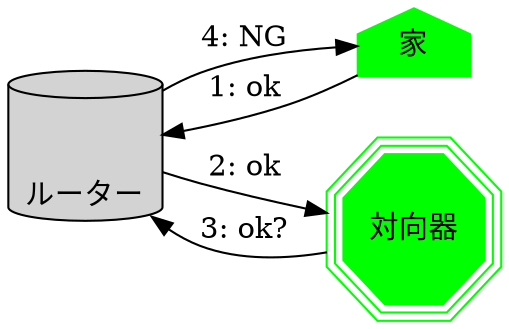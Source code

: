 digraph G {
    rankdir=LR
    router [shape="cylinder", label="ルーター", labelloc="b", style="filled", height=1]
    home [shape="house", label="家", color="green", style="filled"]
    peer [shape="tripleoctagon", label="対向器", color="green", style="filled", fontcolor="black", height=1]

    home -> router [label="1: ok"]
    router -> peer [label="2: ok"]
    peer -> router [label="3: ok?"]
    router -> home [label="4: NG"]
}
